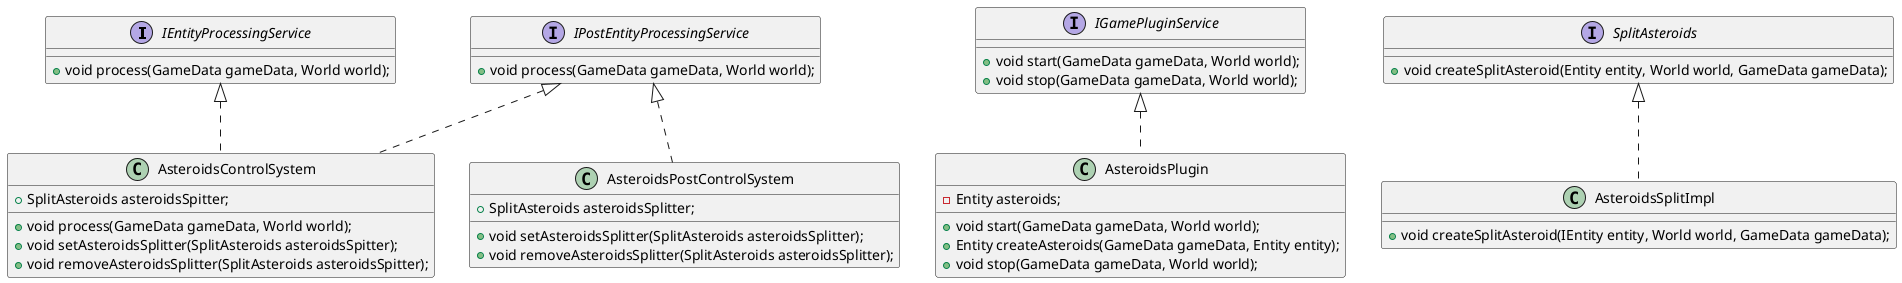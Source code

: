 @startuml
'https://plantuml.com/class-diagram

interface IEntityProcessingService{
+ void process(GameData gameData, World world);
}
interface IGamePluginService{
+ void start(GameData gameData, World world);
+ void stop(GameData gameData, World world);
}

interface IPostEntityProcessingService{
+ void process(GameData gameData, World world);
}

interface SplitAsteroids{
+ void createSplitAsteroid(Entity entity, World world, GameData gameData);
}

class AsteroidsControlSystem implements IEntityProcessingService, IPostEntityProcessingService{
+ SplitAsteroids asteroidsSpitter;
+ void process(GameData gameData, World world);
+ void setAsteroidsSplitter(SplitAsteroids asteroidsSpitter);
+ void removeAsteroidsSplitter(SplitAsteroids asteroidsSpitter);
}

class AsteroidsPlugin implements IGamePluginService{
- Entity asteroids;
+ void start(GameData gameData, World world);
+ Entity createAsteroids(GameData gameData, Entity entity);
+ void stop(GameData gameData, World world);
}

class AsteroidsPostControlSystem implements IPostEntityProcessingService{
+ SplitAsteroids asteroidsSplitter;
+ void setAsteroidsSplitter(SplitAsteroids asteroidsSplitter);
+ void removeAsteroidsSplitter(SplitAsteroids asteroidsSplitter);
}

class AsteroidsSplitImpl implements SplitAsteroids{
+ void createSplitAsteroid(IEntity entity, World world, GameData gameData);
}

@enduml